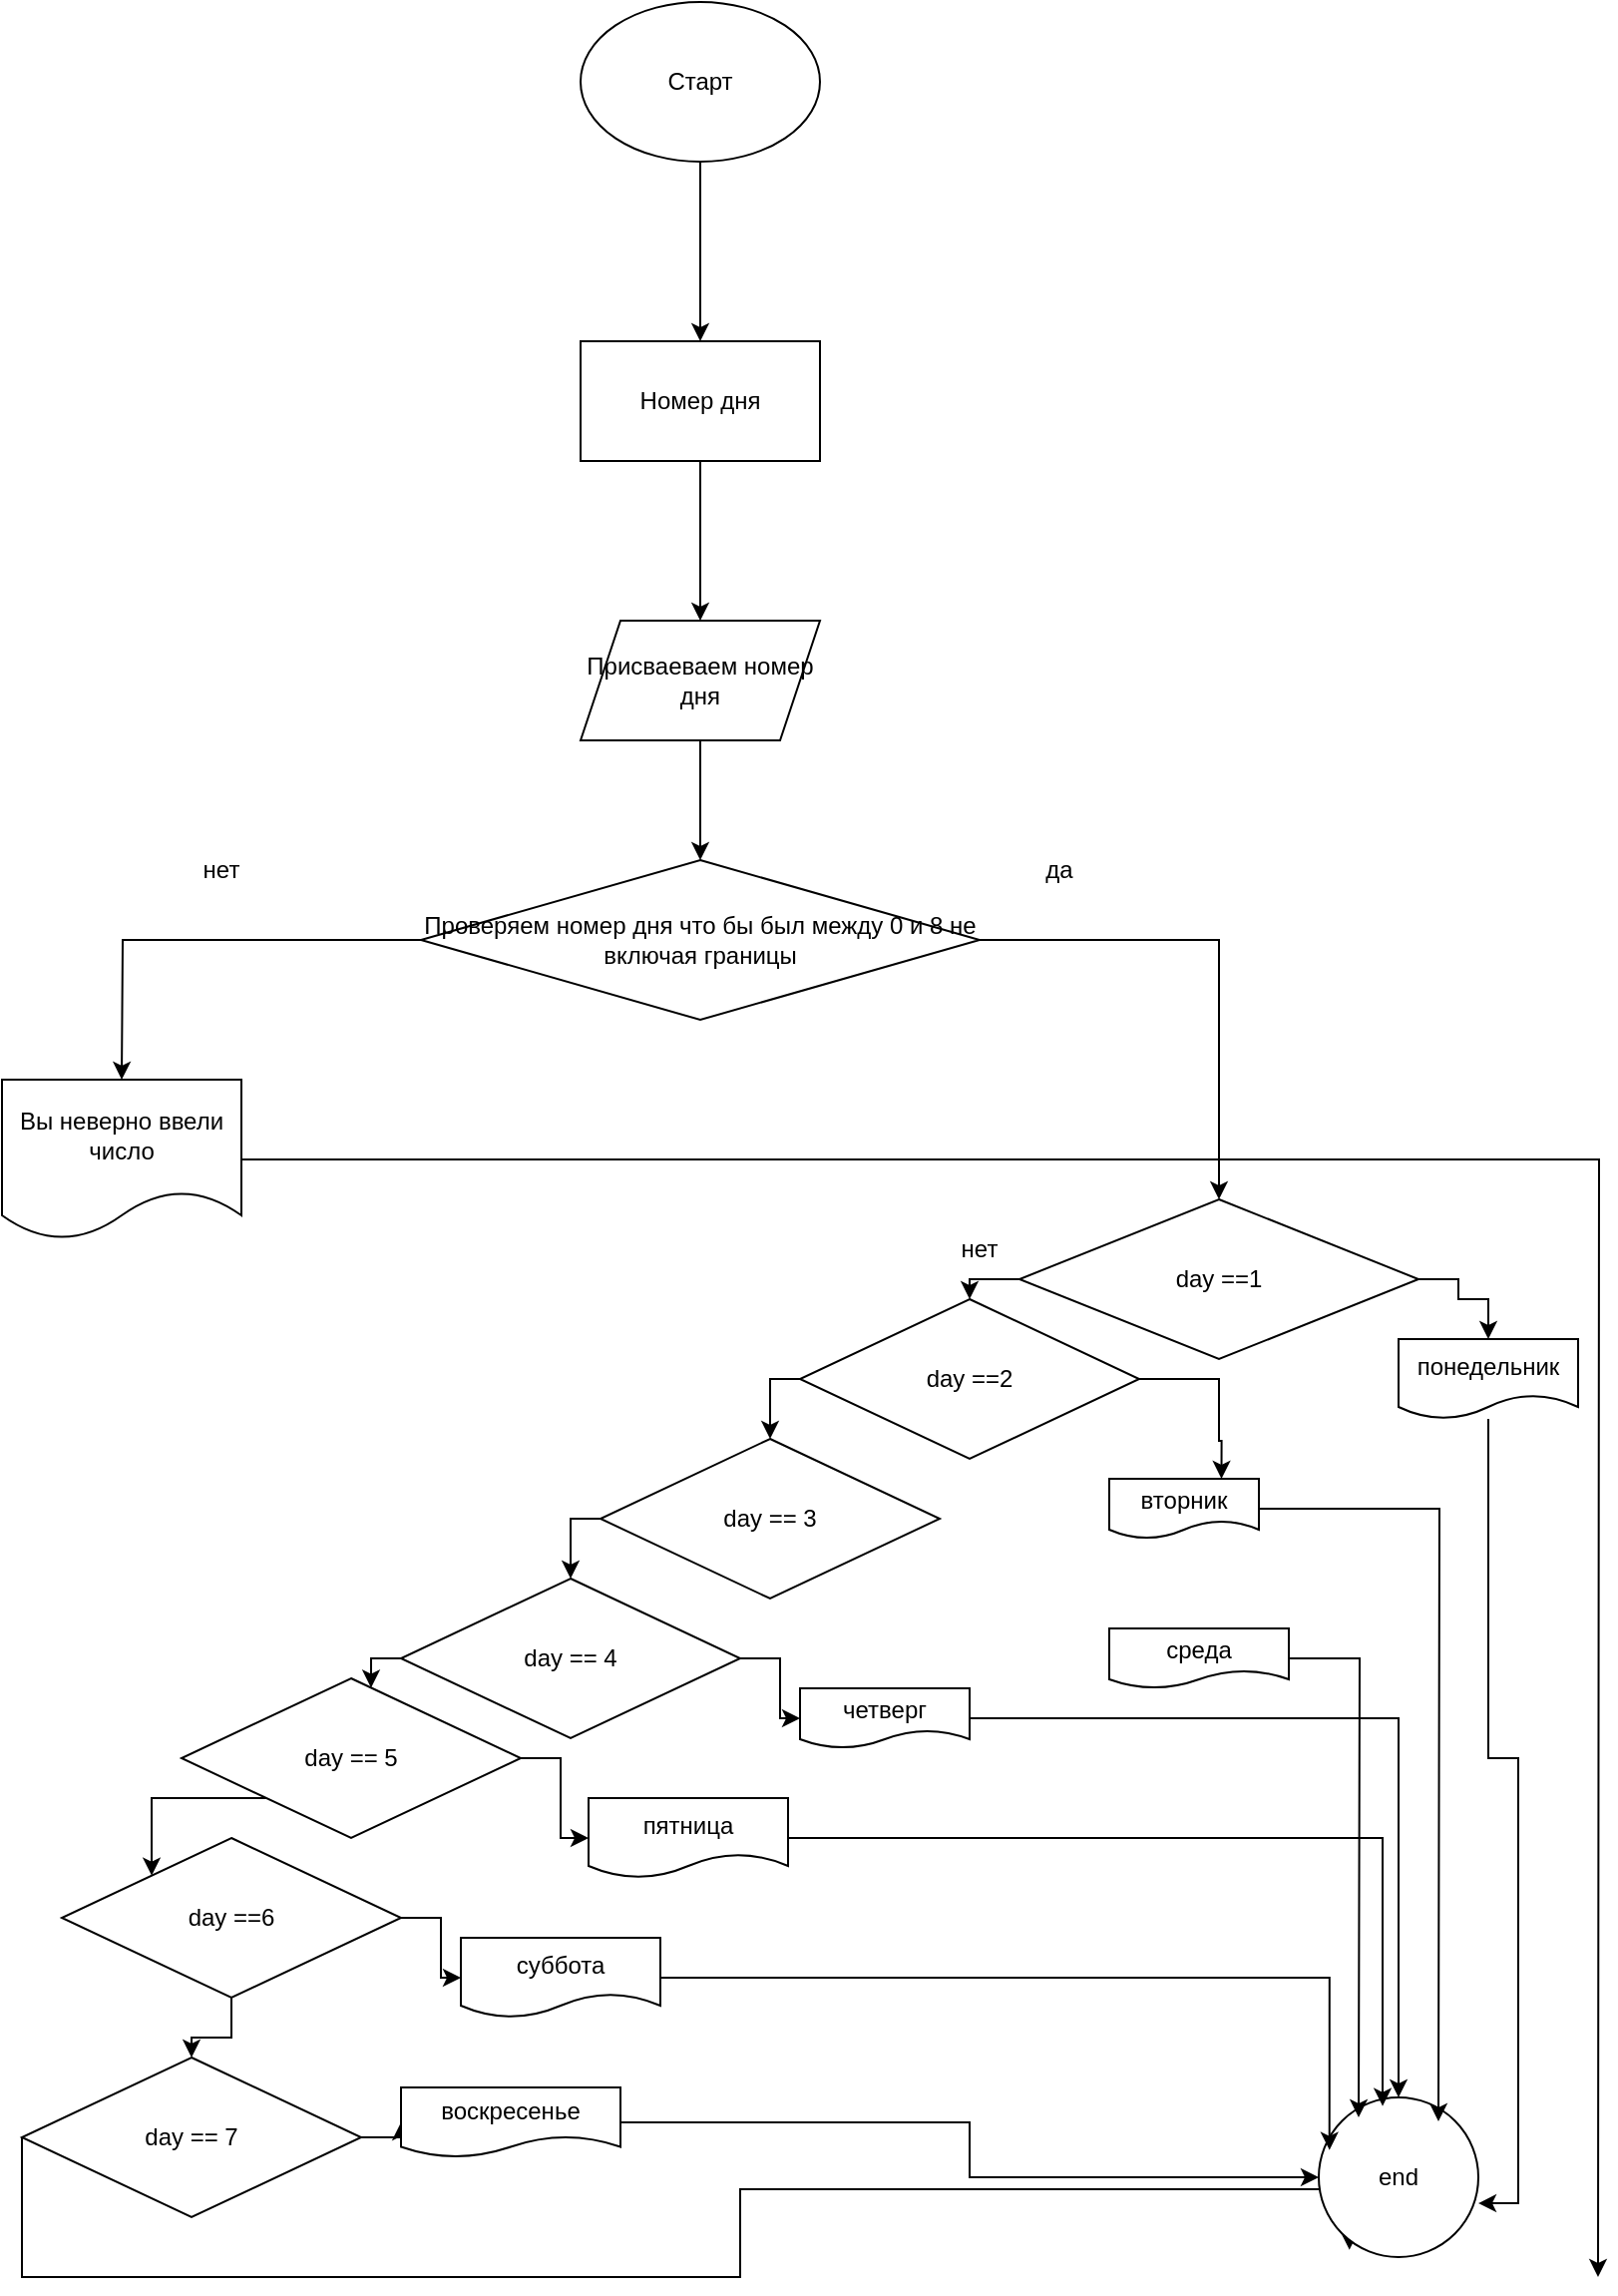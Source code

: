 <mxfile version="21.6.1" type="device">
  <diagram name="Страница 1" id="PvQUIaOtJdbrTUHnuK1A">
    <mxGraphModel dx="1192" dy="636" grid="1" gridSize="10" guides="1" tooltips="1" connect="1" arrows="1" fold="1" page="1" pageScale="1" pageWidth="827" pageHeight="1169" math="0" shadow="0">
      <root>
        <mxCell id="0" />
        <mxCell id="1" parent="0" />
        <mxCell id="vOYt-45JVJmEp5dB-E2m-3" value="" style="edgeStyle=orthogonalEdgeStyle;rounded=0;orthogonalLoop=1;jettySize=auto;html=1;" edge="1" parent="1" source="vOYt-45JVJmEp5dB-E2m-1" target="vOYt-45JVJmEp5dB-E2m-2">
          <mxGeometry relative="1" as="geometry" />
        </mxCell>
        <mxCell id="vOYt-45JVJmEp5dB-E2m-1" value="Старт" style="ellipse;whiteSpace=wrap;html=1;" vertex="1" parent="1">
          <mxGeometry x="310" y="20" width="120" height="80" as="geometry" />
        </mxCell>
        <mxCell id="vOYt-45JVJmEp5dB-E2m-5" value="" style="edgeStyle=orthogonalEdgeStyle;rounded=0;orthogonalLoop=1;jettySize=auto;html=1;" edge="1" parent="1" source="vOYt-45JVJmEp5dB-E2m-2" target="vOYt-45JVJmEp5dB-E2m-4">
          <mxGeometry relative="1" as="geometry" />
        </mxCell>
        <mxCell id="vOYt-45JVJmEp5dB-E2m-2" value="Номер дня" style="whiteSpace=wrap;html=1;" vertex="1" parent="1">
          <mxGeometry x="310" y="190" width="120" height="60" as="geometry" />
        </mxCell>
        <mxCell id="vOYt-45JVJmEp5dB-E2m-7" value="" style="edgeStyle=orthogonalEdgeStyle;rounded=0;orthogonalLoop=1;jettySize=auto;html=1;" edge="1" parent="1" source="vOYt-45JVJmEp5dB-E2m-4" target="vOYt-45JVJmEp5dB-E2m-6">
          <mxGeometry relative="1" as="geometry" />
        </mxCell>
        <mxCell id="vOYt-45JVJmEp5dB-E2m-4" value="Присваеваем номер дня" style="shape=parallelogram;perimeter=parallelogramPerimeter;whiteSpace=wrap;html=1;fixedSize=1;" vertex="1" parent="1">
          <mxGeometry x="310" y="330" width="120" height="60" as="geometry" />
        </mxCell>
        <mxCell id="vOYt-45JVJmEp5dB-E2m-9" value="" style="edgeStyle=orthogonalEdgeStyle;rounded=0;orthogonalLoop=1;jettySize=auto;html=1;" edge="1" parent="1" source="vOYt-45JVJmEp5dB-E2m-6">
          <mxGeometry relative="1" as="geometry">
            <mxPoint x="80" y="560" as="targetPoint" />
          </mxGeometry>
        </mxCell>
        <mxCell id="vOYt-45JVJmEp5dB-E2m-13" value="" style="edgeStyle=orthogonalEdgeStyle;rounded=0;orthogonalLoop=1;jettySize=auto;html=1;" edge="1" parent="1" source="vOYt-45JVJmEp5dB-E2m-6" target="vOYt-45JVJmEp5dB-E2m-12">
          <mxGeometry relative="1" as="geometry" />
        </mxCell>
        <mxCell id="vOYt-45JVJmEp5dB-E2m-6" value="Проверяем номер дня что бы был между 0 и 8 не включая границы" style="rhombus;whiteSpace=wrap;html=1;" vertex="1" parent="1">
          <mxGeometry x="230" y="450" width="280" height="80" as="geometry" />
        </mxCell>
        <mxCell id="vOYt-45JVJmEp5dB-E2m-10" value="нет" style="text;html=1;strokeColor=none;fillColor=none;align=center;verticalAlign=middle;whiteSpace=wrap;rounded=0;" vertex="1" parent="1">
          <mxGeometry x="100" y="440" width="60" height="30" as="geometry" />
        </mxCell>
        <mxCell id="vOYt-45JVJmEp5dB-E2m-69" style="edgeStyle=orthogonalEdgeStyle;rounded=0;orthogonalLoop=1;jettySize=auto;html=1;" edge="1" parent="1" source="vOYt-45JVJmEp5dB-E2m-11">
          <mxGeometry relative="1" as="geometry">
            <mxPoint x="820" y="1160" as="targetPoint" />
          </mxGeometry>
        </mxCell>
        <mxCell id="vOYt-45JVJmEp5dB-E2m-11" value="Вы неверно ввели число" style="shape=document;whiteSpace=wrap;html=1;boundedLbl=1;" vertex="1" parent="1">
          <mxGeometry x="20" y="560" width="120" height="80" as="geometry" />
        </mxCell>
        <mxCell id="vOYt-45JVJmEp5dB-E2m-17" value="" style="edgeStyle=orthogonalEdgeStyle;rounded=0;orthogonalLoop=1;jettySize=auto;html=1;" edge="1" parent="1" source="vOYt-45JVJmEp5dB-E2m-12" target="vOYt-45JVJmEp5dB-E2m-19">
          <mxGeometry relative="1" as="geometry">
            <mxPoint x="440" y="710" as="targetPoint" />
            <Array as="points">
              <mxPoint x="505" y="660" />
            </Array>
          </mxGeometry>
        </mxCell>
        <mxCell id="vOYt-45JVJmEp5dB-E2m-35" value="" style="edgeStyle=orthogonalEdgeStyle;rounded=0;orthogonalLoop=1;jettySize=auto;html=1;" edge="1" parent="1" source="vOYt-45JVJmEp5dB-E2m-12" target="vOYt-45JVJmEp5dB-E2m-34">
          <mxGeometry relative="1" as="geometry">
            <Array as="points">
              <mxPoint x="750" y="660" />
              <mxPoint x="750" y="670" />
              <mxPoint x="765" y="670" />
            </Array>
          </mxGeometry>
        </mxCell>
        <mxCell id="vOYt-45JVJmEp5dB-E2m-12" value="day ==1" style="rhombus;whiteSpace=wrap;html=1;" vertex="1" parent="1">
          <mxGeometry x="530" y="620" width="200" height="80" as="geometry" />
        </mxCell>
        <mxCell id="vOYt-45JVJmEp5dB-E2m-15" value="да" style="text;html=1;strokeColor=none;fillColor=none;align=center;verticalAlign=middle;whiteSpace=wrap;rounded=0;" vertex="1" parent="1">
          <mxGeometry x="520" y="440" width="60" height="30" as="geometry" />
        </mxCell>
        <mxCell id="vOYt-45JVJmEp5dB-E2m-18" value="нет" style="text;html=1;strokeColor=none;fillColor=none;align=center;verticalAlign=middle;whiteSpace=wrap;rounded=0;" vertex="1" parent="1">
          <mxGeometry x="480" y="630" width="60" height="30" as="geometry" />
        </mxCell>
        <mxCell id="vOYt-45JVJmEp5dB-E2m-23" value="" style="edgeStyle=orthogonalEdgeStyle;rounded=0;orthogonalLoop=1;jettySize=auto;html=1;" edge="1" parent="1" source="vOYt-45JVJmEp5dB-E2m-19" target="vOYt-45JVJmEp5dB-E2m-22">
          <mxGeometry relative="1" as="geometry">
            <Array as="points">
              <mxPoint x="405" y="710" />
            </Array>
          </mxGeometry>
        </mxCell>
        <mxCell id="vOYt-45JVJmEp5dB-E2m-66" style="edgeStyle=orthogonalEdgeStyle;rounded=0;orthogonalLoop=1;jettySize=auto;html=1;entryX=0.75;entryY=0;entryDx=0;entryDy=0;" edge="1" parent="1" source="vOYt-45JVJmEp5dB-E2m-19" target="vOYt-45JVJmEp5dB-E2m-39">
          <mxGeometry relative="1" as="geometry">
            <mxPoint x="600" y="740" as="targetPoint" />
            <Array as="points">
              <mxPoint x="630" y="710" />
              <mxPoint x="630" y="741" />
              <mxPoint x="631" y="741" />
            </Array>
          </mxGeometry>
        </mxCell>
        <mxCell id="vOYt-45JVJmEp5dB-E2m-19" value="day ==2" style="rhombus;whiteSpace=wrap;html=1;" vertex="1" parent="1">
          <mxGeometry x="420" y="670" width="170" height="80" as="geometry" />
        </mxCell>
        <mxCell id="vOYt-45JVJmEp5dB-E2m-26" value="" style="edgeStyle=orthogonalEdgeStyle;rounded=0;orthogonalLoop=1;jettySize=auto;html=1;" edge="1" parent="1" source="vOYt-45JVJmEp5dB-E2m-22" target="vOYt-45JVJmEp5dB-E2m-25">
          <mxGeometry relative="1" as="geometry">
            <Array as="points">
              <mxPoint x="305" y="780" />
            </Array>
          </mxGeometry>
        </mxCell>
        <mxCell id="vOYt-45JVJmEp5dB-E2m-22" value="day == 3" style="rhombus;whiteSpace=wrap;html=1;" vertex="1" parent="1">
          <mxGeometry x="320" y="740" width="170" height="80" as="geometry" />
        </mxCell>
        <mxCell id="vOYt-45JVJmEp5dB-E2m-28" value="" style="edgeStyle=orthogonalEdgeStyle;rounded=0;orthogonalLoop=1;jettySize=auto;html=1;" edge="1" parent="1" source="vOYt-45JVJmEp5dB-E2m-25" target="vOYt-45JVJmEp5dB-E2m-27">
          <mxGeometry relative="1" as="geometry">
            <Array as="points">
              <mxPoint x="205" y="850" />
            </Array>
          </mxGeometry>
        </mxCell>
        <mxCell id="vOYt-45JVJmEp5dB-E2m-47" value="" style="edgeStyle=orthogonalEdgeStyle;rounded=0;orthogonalLoop=1;jettySize=auto;html=1;" edge="1" parent="1" source="vOYt-45JVJmEp5dB-E2m-25" target="vOYt-45JVJmEp5dB-E2m-46">
          <mxGeometry relative="1" as="geometry" />
        </mxCell>
        <mxCell id="vOYt-45JVJmEp5dB-E2m-25" value="day == 4" style="rhombus;whiteSpace=wrap;html=1;" vertex="1" parent="1">
          <mxGeometry x="220" y="810" width="170" height="80" as="geometry" />
        </mxCell>
        <mxCell id="vOYt-45JVJmEp5dB-E2m-30" value="" style="edgeStyle=orthogonalEdgeStyle;rounded=0;orthogonalLoop=1;jettySize=auto;html=1;" edge="1" parent="1" source="vOYt-45JVJmEp5dB-E2m-27" target="vOYt-45JVJmEp5dB-E2m-29">
          <mxGeometry relative="1" as="geometry">
            <Array as="points">
              <mxPoint x="95" y="920" />
            </Array>
          </mxGeometry>
        </mxCell>
        <mxCell id="vOYt-45JVJmEp5dB-E2m-49" value="" style="edgeStyle=orthogonalEdgeStyle;rounded=0;orthogonalLoop=1;jettySize=auto;html=1;" edge="1" parent="1" source="vOYt-45JVJmEp5dB-E2m-27" target="vOYt-45JVJmEp5dB-E2m-48">
          <mxGeometry relative="1" as="geometry" />
        </mxCell>
        <mxCell id="vOYt-45JVJmEp5dB-E2m-27" value="day == 5" style="rhombus;whiteSpace=wrap;html=1;" vertex="1" parent="1">
          <mxGeometry x="110" y="860" width="170" height="80" as="geometry" />
        </mxCell>
        <mxCell id="vOYt-45JVJmEp5dB-E2m-32" value="" style="edgeStyle=orthogonalEdgeStyle;rounded=0;orthogonalLoop=1;jettySize=auto;html=1;" edge="1" parent="1" source="vOYt-45JVJmEp5dB-E2m-29" target="vOYt-45JVJmEp5dB-E2m-31">
          <mxGeometry relative="1" as="geometry" />
        </mxCell>
        <mxCell id="vOYt-45JVJmEp5dB-E2m-53" value="" style="edgeStyle=orthogonalEdgeStyle;rounded=0;orthogonalLoop=1;jettySize=auto;html=1;" edge="1" parent="1" source="vOYt-45JVJmEp5dB-E2m-29" target="vOYt-45JVJmEp5dB-E2m-52">
          <mxGeometry relative="1" as="geometry" />
        </mxCell>
        <mxCell id="vOYt-45JVJmEp5dB-E2m-29" value="day ==6" style="rhombus;whiteSpace=wrap;html=1;" vertex="1" parent="1">
          <mxGeometry x="50" y="940" width="170" height="80" as="geometry" />
        </mxCell>
        <mxCell id="vOYt-45JVJmEp5dB-E2m-56" value="" style="edgeStyle=orthogonalEdgeStyle;rounded=0;orthogonalLoop=1;jettySize=auto;html=1;" edge="1" parent="1" source="vOYt-45JVJmEp5dB-E2m-31" target="vOYt-45JVJmEp5dB-E2m-54">
          <mxGeometry relative="1" as="geometry" />
        </mxCell>
        <mxCell id="vOYt-45JVJmEp5dB-E2m-57" style="edgeStyle=orthogonalEdgeStyle;rounded=0;orthogonalLoop=1;jettySize=auto;html=1;entryX=0.192;entryY=0.954;entryDx=0;entryDy=0;entryPerimeter=0;exitX=0;exitY=0.5;exitDx=0;exitDy=0;" edge="1" parent="1" source="vOYt-45JVJmEp5dB-E2m-31" target="vOYt-45JVJmEp5dB-E2m-33">
          <mxGeometry relative="1" as="geometry">
            <Array as="points">
              <mxPoint x="30" y="1160" />
              <mxPoint x="390" y="1160" />
              <mxPoint x="390" y="1116" />
            </Array>
          </mxGeometry>
        </mxCell>
        <mxCell id="vOYt-45JVJmEp5dB-E2m-31" value="day == 7" style="rhombus;whiteSpace=wrap;html=1;" vertex="1" parent="1">
          <mxGeometry x="30" y="1050" width="170" height="80" as="geometry" />
        </mxCell>
        <mxCell id="vOYt-45JVJmEp5dB-E2m-33" value="end" style="ellipse;whiteSpace=wrap;html=1;aspect=fixed;" vertex="1" parent="1">
          <mxGeometry x="680" y="1070" width="80" height="80" as="geometry" />
        </mxCell>
        <mxCell id="vOYt-45JVJmEp5dB-E2m-68" style="edgeStyle=orthogonalEdgeStyle;rounded=0;orthogonalLoop=1;jettySize=auto;html=1;entryX=1;entryY=0.663;entryDx=0;entryDy=0;entryPerimeter=0;" edge="1" parent="1" source="vOYt-45JVJmEp5dB-E2m-34" target="vOYt-45JVJmEp5dB-E2m-33">
          <mxGeometry relative="1" as="geometry" />
        </mxCell>
        <mxCell id="vOYt-45JVJmEp5dB-E2m-34" value="понедельник" style="shape=document;whiteSpace=wrap;html=1;boundedLbl=1;" vertex="1" parent="1">
          <mxGeometry x="720" y="690" width="90" height="40" as="geometry" />
        </mxCell>
        <mxCell id="vOYt-45JVJmEp5dB-E2m-67" style="edgeStyle=orthogonalEdgeStyle;rounded=0;orthogonalLoop=1;jettySize=auto;html=1;" edge="1" parent="1" source="vOYt-45JVJmEp5dB-E2m-39">
          <mxGeometry relative="1" as="geometry">
            <mxPoint x="740" y="1082" as="targetPoint" />
          </mxGeometry>
        </mxCell>
        <mxCell id="vOYt-45JVJmEp5dB-E2m-39" value="вторник" style="shape=document;whiteSpace=wrap;html=1;boundedLbl=1;" vertex="1" parent="1">
          <mxGeometry x="575" y="760" width="75" height="30" as="geometry" />
        </mxCell>
        <mxCell id="vOYt-45JVJmEp5dB-E2m-65" style="edgeStyle=orthogonalEdgeStyle;rounded=0;orthogonalLoop=1;jettySize=auto;html=1;" edge="1" parent="1" source="vOYt-45JVJmEp5dB-E2m-42">
          <mxGeometry relative="1" as="geometry">
            <mxPoint x="700" y="1080" as="targetPoint" />
          </mxGeometry>
        </mxCell>
        <mxCell id="vOYt-45JVJmEp5dB-E2m-42" value="среда" style="shape=document;whiteSpace=wrap;html=1;boundedLbl=1;" vertex="1" parent="1">
          <mxGeometry x="575" y="835" width="90" height="30" as="geometry" />
        </mxCell>
        <mxCell id="vOYt-45JVJmEp5dB-E2m-64" style="edgeStyle=orthogonalEdgeStyle;rounded=0;orthogonalLoop=1;jettySize=auto;html=1;entryX=0.5;entryY=0;entryDx=0;entryDy=0;" edge="1" parent="1" source="vOYt-45JVJmEp5dB-E2m-46" target="vOYt-45JVJmEp5dB-E2m-33">
          <mxGeometry relative="1" as="geometry" />
        </mxCell>
        <mxCell id="vOYt-45JVJmEp5dB-E2m-46" value="четверг" style="shape=document;whiteSpace=wrap;html=1;boundedLbl=1;" vertex="1" parent="1">
          <mxGeometry x="420" y="865" width="85" height="30" as="geometry" />
        </mxCell>
        <mxCell id="vOYt-45JVJmEp5dB-E2m-63" style="edgeStyle=orthogonalEdgeStyle;rounded=0;orthogonalLoop=1;jettySize=auto;html=1;entryX=0.4;entryY=0.054;entryDx=0;entryDy=0;entryPerimeter=0;" edge="1" parent="1" source="vOYt-45JVJmEp5dB-E2m-48" target="vOYt-45JVJmEp5dB-E2m-33">
          <mxGeometry relative="1" as="geometry" />
        </mxCell>
        <mxCell id="vOYt-45JVJmEp5dB-E2m-48" value="пятница" style="shape=document;whiteSpace=wrap;html=1;boundedLbl=1;" vertex="1" parent="1">
          <mxGeometry x="314" y="920" width="100" height="40" as="geometry" />
        </mxCell>
        <mxCell id="vOYt-45JVJmEp5dB-E2m-62" style="edgeStyle=orthogonalEdgeStyle;rounded=0;orthogonalLoop=1;jettySize=auto;html=1;entryX=0.067;entryY=0.329;entryDx=0;entryDy=0;entryPerimeter=0;" edge="1" parent="1" source="vOYt-45JVJmEp5dB-E2m-52" target="vOYt-45JVJmEp5dB-E2m-33">
          <mxGeometry relative="1" as="geometry" />
        </mxCell>
        <mxCell id="vOYt-45JVJmEp5dB-E2m-52" value="суббота" style="shape=document;whiteSpace=wrap;html=1;boundedLbl=1;" vertex="1" parent="1">
          <mxGeometry x="250" y="990" width="100" height="40" as="geometry" />
        </mxCell>
        <mxCell id="vOYt-45JVJmEp5dB-E2m-61" style="edgeStyle=orthogonalEdgeStyle;rounded=0;orthogonalLoop=1;jettySize=auto;html=1;entryX=0;entryY=0.5;entryDx=0;entryDy=0;" edge="1" parent="1" source="vOYt-45JVJmEp5dB-E2m-54" target="vOYt-45JVJmEp5dB-E2m-33">
          <mxGeometry relative="1" as="geometry" />
        </mxCell>
        <mxCell id="vOYt-45JVJmEp5dB-E2m-54" value="воскресенье" style="shape=document;whiteSpace=wrap;html=1;boundedLbl=1;" vertex="1" parent="1">
          <mxGeometry x="220" y="1065" width="110" height="35" as="geometry" />
        </mxCell>
      </root>
    </mxGraphModel>
  </diagram>
</mxfile>
